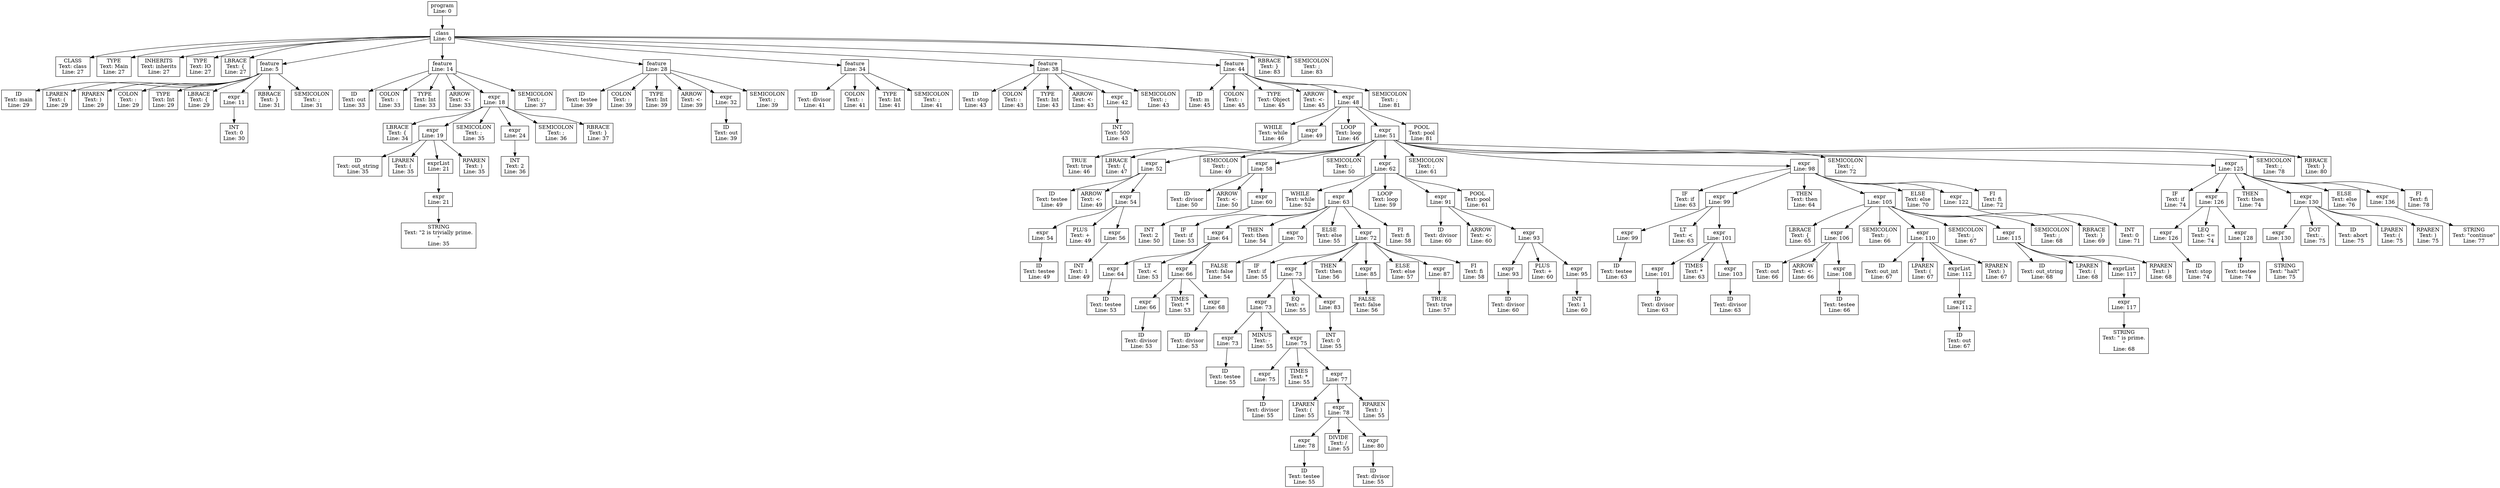 digraph ParseTree {
    node [shape=box];
    0 [label="program\nLine: 0"];
    1 [label="class\nLine: 0"];
    2 [label="CLASS\nText: class\nLine: 27"];
    1 -> 2;
    3 [label="TYPE\nText: Main\nLine: 27"];
    1 -> 3;
    4 [label="INHERITS\nText: inherits\nLine: 27"];
    1 -> 4;
    5 [label="TYPE\nText: IO\nLine: 27"];
    1 -> 5;
    6 [label="LBRACE\nText: {\nLine: 27"];
    1 -> 6;
    7 [label="feature\nLine: 5"];
    8 [label="ID\nText: main\nLine: 29"];
    7 -> 8;
    9 [label="LPAREN\nText: (\nLine: 29"];
    7 -> 9;
    10 [label="RPAREN\nText: )\nLine: 29"];
    7 -> 10;
    11 [label="COLON\nText: :\nLine: 29"];
    7 -> 11;
    12 [label="TYPE\nText: Int\nLine: 29"];
    7 -> 12;
    13 [label="LBRACE\nText: {\nLine: 29"];
    7 -> 13;
    14 [label="expr\nLine: 11"];
    15 [label="INT\nText: 0\nLine: 30"];
    14 -> 15;
    7 -> 14;
    16 [label="RBRACE\nText: }\nLine: 31"];
    7 -> 16;
    17 [label="SEMICOLON\nText: ;\nLine: 31"];
    7 -> 17;
    1 -> 7;
    18 [label="feature\nLine: 14"];
    19 [label="ID\nText: out\nLine: 33"];
    18 -> 19;
    20 [label="COLON\nText: :\nLine: 33"];
    18 -> 20;
    21 [label="TYPE\nText: Int\nLine: 33"];
    18 -> 21;
    22 [label="ARROW\nText: <-\nLine: 33"];
    18 -> 22;
    23 [label="expr\nLine: 18"];
    24 [label="LBRACE\nText: {\nLine: 34"];
    23 -> 24;
    25 [label="expr\nLine: 19"];
    26 [label="ID\nText: out_string\nLine: 35"];
    25 -> 26;
    27 [label="LPAREN\nText: (\nLine: 35"];
    25 -> 27;
    28 [label="exprList\nLine: 21"];
    29 [label="expr\nLine: 21"];
    30 [label="STRING\nText: \"2 is trivially prime.\n\"\nLine: 35"];
    29 -> 30;
    28 -> 29;
    25 -> 28;
    31 [label="RPAREN\nText: )\nLine: 35"];
    25 -> 31;
    23 -> 25;
    32 [label="SEMICOLON\nText: ;\nLine: 35"];
    23 -> 32;
    33 [label="expr\nLine: 24"];
    34 [label="INT\nText: 2\nLine: 36"];
    33 -> 34;
    23 -> 33;
    35 [label="SEMICOLON\nText: ;\nLine: 36"];
    23 -> 35;
    36 [label="RBRACE\nText: }\nLine: 37"];
    23 -> 36;
    18 -> 23;
    37 [label="SEMICOLON\nText: ;\nLine: 37"];
    18 -> 37;
    1 -> 18;
    38 [label="feature\nLine: 28"];
    39 [label="ID\nText: testee\nLine: 39"];
    38 -> 39;
    40 [label="COLON\nText: :\nLine: 39"];
    38 -> 40;
    41 [label="TYPE\nText: Int\nLine: 39"];
    38 -> 41;
    42 [label="ARROW\nText: <-\nLine: 39"];
    38 -> 42;
    43 [label="expr\nLine: 32"];
    44 [label="ID\nText: out\nLine: 39"];
    43 -> 44;
    38 -> 43;
    45 [label="SEMICOLON\nText: ;\nLine: 39"];
    38 -> 45;
    1 -> 38;
    46 [label="feature\nLine: 34"];
    47 [label="ID\nText: divisor\nLine: 41"];
    46 -> 47;
    48 [label="COLON\nText: :\nLine: 41"];
    46 -> 48;
    49 [label="TYPE\nText: Int\nLine: 41"];
    46 -> 49;
    50 [label="SEMICOLON\nText: ;\nLine: 41"];
    46 -> 50;
    1 -> 46;
    51 [label="feature\nLine: 38"];
    52 [label="ID\nText: stop\nLine: 43"];
    51 -> 52;
    53 [label="COLON\nText: :\nLine: 43"];
    51 -> 53;
    54 [label="TYPE\nText: Int\nLine: 43"];
    51 -> 54;
    55 [label="ARROW\nText: <-\nLine: 43"];
    51 -> 55;
    56 [label="expr\nLine: 42"];
    57 [label="INT\nText: 500\nLine: 43"];
    56 -> 57;
    51 -> 56;
    58 [label="SEMICOLON\nText: ;\nLine: 43"];
    51 -> 58;
    1 -> 51;
    59 [label="feature\nLine: 44"];
    60 [label="ID\nText: m\nLine: 45"];
    59 -> 60;
    61 [label="COLON\nText: :\nLine: 45"];
    59 -> 61;
    62 [label="TYPE\nText: Object\nLine: 45"];
    59 -> 62;
    63 [label="ARROW\nText: <-\nLine: 45"];
    59 -> 63;
    64 [label="expr\nLine: 48"];
    65 [label="WHILE\nText: while\nLine: 46"];
    64 -> 65;
    66 [label="expr\nLine: 49"];
    67 [label="TRUE\nText: true\nLine: 46"];
    66 -> 67;
    64 -> 66;
    68 [label="LOOP\nText: loop\nLine: 46"];
    64 -> 68;
    69 [label="expr\nLine: 51"];
    70 [label="LBRACE\nText: {\nLine: 47"];
    69 -> 70;
    71 [label="expr\nLine: 52"];
    72 [label="ID\nText: testee\nLine: 49"];
    71 -> 72;
    73 [label="ARROW\nText: <-\nLine: 49"];
    71 -> 73;
    74 [label="expr\nLine: 54"];
    75 [label="expr\nLine: 54"];
    76 [label="ID\nText: testee\nLine: 49"];
    75 -> 76;
    74 -> 75;
    77 [label="PLUS\nText: +\nLine: 49"];
    74 -> 77;
    78 [label="expr\nLine: 56"];
    79 [label="INT\nText: 1\nLine: 49"];
    78 -> 79;
    74 -> 78;
    71 -> 74;
    69 -> 71;
    80 [label="SEMICOLON\nText: ;\nLine: 49"];
    69 -> 80;
    81 [label="expr\nLine: 58"];
    82 [label="ID\nText: divisor\nLine: 50"];
    81 -> 82;
    83 [label="ARROW\nText: <-\nLine: 50"];
    81 -> 83;
    84 [label="expr\nLine: 60"];
    85 [label="INT\nText: 2\nLine: 50"];
    84 -> 85;
    81 -> 84;
    69 -> 81;
    86 [label="SEMICOLON\nText: ;\nLine: 50"];
    69 -> 86;
    87 [label="expr\nLine: 62"];
    88 [label="WHILE\nText: while\nLine: 52"];
    87 -> 88;
    89 [label="expr\nLine: 63"];
    90 [label="IF\nText: if\nLine: 53"];
    89 -> 90;
    91 [label="expr\nLine: 64"];
    92 [label="expr\nLine: 64"];
    93 [label="ID\nText: testee\nLine: 53"];
    92 -> 93;
    91 -> 92;
    94 [label="LT\nText: <\nLine: 53"];
    91 -> 94;
    95 [label="expr\nLine: 66"];
    96 [label="expr\nLine: 66"];
    97 [label="ID\nText: divisor\nLine: 53"];
    96 -> 97;
    95 -> 96;
    98 [label="TIMES\nText: *\nLine: 53"];
    95 -> 98;
    99 [label="expr\nLine: 68"];
    100 [label="ID\nText: divisor\nLine: 53"];
    99 -> 100;
    95 -> 99;
    91 -> 95;
    89 -> 91;
    101 [label="THEN\nText: then\nLine: 54"];
    89 -> 101;
    102 [label="expr\nLine: 70"];
    103 [label="FALSE\nText: false\nLine: 54"];
    102 -> 103;
    89 -> 102;
    104 [label="ELSE\nText: else\nLine: 55"];
    89 -> 104;
    105 [label="expr\nLine: 72"];
    106 [label="IF\nText: if\nLine: 55"];
    105 -> 106;
    107 [label="expr\nLine: 73"];
    108 [label="expr\nLine: 73"];
    109 [label="expr\nLine: 73"];
    110 [label="ID\nText: testee\nLine: 55"];
    109 -> 110;
    108 -> 109;
    111 [label="MINUS\nText: -\nLine: 55"];
    108 -> 111;
    112 [label="expr\nLine: 75"];
    113 [label="expr\nLine: 75"];
    114 [label="ID\nText: divisor\nLine: 55"];
    113 -> 114;
    112 -> 113;
    115 [label="TIMES\nText: *\nLine: 55"];
    112 -> 115;
    116 [label="expr\nLine: 77"];
    117 [label="LPAREN\nText: (\nLine: 55"];
    116 -> 117;
    118 [label="expr\nLine: 78"];
    119 [label="expr\nLine: 78"];
    120 [label="ID\nText: testee\nLine: 55"];
    119 -> 120;
    118 -> 119;
    121 [label="DIVIDE\nText: /\nLine: 55"];
    118 -> 121;
    122 [label="expr\nLine: 80"];
    123 [label="ID\nText: divisor\nLine: 55"];
    122 -> 123;
    118 -> 122;
    116 -> 118;
    124 [label="RPAREN\nText: )\nLine: 55"];
    116 -> 124;
    112 -> 116;
    108 -> 112;
    107 -> 108;
    125 [label="EQ\nText: =\nLine: 55"];
    107 -> 125;
    126 [label="expr\nLine: 83"];
    127 [label="INT\nText: 0\nLine: 55"];
    126 -> 127;
    107 -> 126;
    105 -> 107;
    128 [label="THEN\nText: then\nLine: 56"];
    105 -> 128;
    129 [label="expr\nLine: 85"];
    130 [label="FALSE\nText: false\nLine: 56"];
    129 -> 130;
    105 -> 129;
    131 [label="ELSE\nText: else\nLine: 57"];
    105 -> 131;
    132 [label="expr\nLine: 87"];
    133 [label="TRUE\nText: true\nLine: 57"];
    132 -> 133;
    105 -> 132;
    134 [label="FI\nText: fi\nLine: 58"];
    105 -> 134;
    89 -> 105;
    135 [label="FI\nText: fi\nLine: 58"];
    89 -> 135;
    87 -> 89;
    136 [label="LOOP\nText: loop\nLine: 59"];
    87 -> 136;
    137 [label="expr\nLine: 91"];
    138 [label="ID\nText: divisor\nLine: 60"];
    137 -> 138;
    139 [label="ARROW\nText: <-\nLine: 60"];
    137 -> 139;
    140 [label="expr\nLine: 93"];
    141 [label="expr\nLine: 93"];
    142 [label="ID\nText: divisor\nLine: 60"];
    141 -> 142;
    140 -> 141;
    143 [label="PLUS\nText: +\nLine: 60"];
    140 -> 143;
    144 [label="expr\nLine: 95"];
    145 [label="INT\nText: 1\nLine: 60"];
    144 -> 145;
    140 -> 144;
    137 -> 140;
    87 -> 137;
    146 [label="POOL\nText: pool\nLine: 61"];
    87 -> 146;
    69 -> 87;
    147 [label="SEMICOLON\nText: ;\nLine: 61"];
    69 -> 147;
    148 [label="expr\nLine: 98"];
    149 [label="IF\nText: if\nLine: 63"];
    148 -> 149;
    150 [label="expr\nLine: 99"];
    151 [label="expr\nLine: 99"];
    152 [label="ID\nText: testee\nLine: 63"];
    151 -> 152;
    150 -> 151;
    153 [label="LT\nText: <\nLine: 63"];
    150 -> 153;
    154 [label="expr\nLine: 101"];
    155 [label="expr\nLine: 101"];
    156 [label="ID\nText: divisor\nLine: 63"];
    155 -> 156;
    154 -> 155;
    157 [label="TIMES\nText: *\nLine: 63"];
    154 -> 157;
    158 [label="expr\nLine: 103"];
    159 [label="ID\nText: divisor\nLine: 63"];
    158 -> 159;
    154 -> 158;
    150 -> 154;
    148 -> 150;
    160 [label="THEN\nText: then\nLine: 64"];
    148 -> 160;
    161 [label="expr\nLine: 105"];
    162 [label="LBRACE\nText: {\nLine: 65"];
    161 -> 162;
    163 [label="expr\nLine: 106"];
    164 [label="ID\nText: out\nLine: 66"];
    163 -> 164;
    165 [label="ARROW\nText: <-\nLine: 66"];
    163 -> 165;
    166 [label="expr\nLine: 108"];
    167 [label="ID\nText: testee\nLine: 66"];
    166 -> 167;
    163 -> 166;
    161 -> 163;
    168 [label="SEMICOLON\nText: ;\nLine: 66"];
    161 -> 168;
    169 [label="expr\nLine: 110"];
    170 [label="ID\nText: out_int\nLine: 67"];
    169 -> 170;
    171 [label="LPAREN\nText: (\nLine: 67"];
    169 -> 171;
    172 [label="exprList\nLine: 112"];
    173 [label="expr\nLine: 112"];
    174 [label="ID\nText: out\nLine: 67"];
    173 -> 174;
    172 -> 173;
    169 -> 172;
    175 [label="RPAREN\nText: )\nLine: 67"];
    169 -> 175;
    161 -> 169;
    176 [label="SEMICOLON\nText: ;\nLine: 67"];
    161 -> 176;
    177 [label="expr\nLine: 115"];
    178 [label="ID\nText: out_string\nLine: 68"];
    177 -> 178;
    179 [label="LPAREN\nText: (\nLine: 68"];
    177 -> 179;
    180 [label="exprList\nLine: 117"];
    181 [label="expr\nLine: 117"];
    182 [label="STRING\nText: \" is prime.\n\"\nLine: 68"];
    181 -> 182;
    180 -> 181;
    177 -> 180;
    183 [label="RPAREN\nText: )\nLine: 68"];
    177 -> 183;
    161 -> 177;
    184 [label="SEMICOLON\nText: ;\nLine: 68"];
    161 -> 184;
    185 [label="RBRACE\nText: }\nLine: 69"];
    161 -> 185;
    148 -> 161;
    186 [label="ELSE\nText: else\nLine: 70"];
    148 -> 186;
    187 [label="expr\nLine: 122"];
    188 [label="INT\nText: 0\nLine: 71"];
    187 -> 188;
    148 -> 187;
    189 [label="FI\nText: fi\nLine: 72"];
    148 -> 189;
    69 -> 148;
    190 [label="SEMICOLON\nText: ;\nLine: 72"];
    69 -> 190;
    191 [label="expr\nLine: 125"];
    192 [label="IF\nText: if\nLine: 74"];
    191 -> 192;
    193 [label="expr\nLine: 126"];
    194 [label="expr\nLine: 126"];
    195 [label="ID\nText: stop\nLine: 74"];
    194 -> 195;
    193 -> 194;
    196 [label="LEQ\nText: <=\nLine: 74"];
    193 -> 196;
    197 [label="expr\nLine: 128"];
    198 [label="ID\nText: testee\nLine: 74"];
    197 -> 198;
    193 -> 197;
    191 -> 193;
    199 [label="THEN\nText: then\nLine: 74"];
    191 -> 199;
    200 [label="expr\nLine: 130"];
    201 [label="expr\nLine: 130"];
    202 [label="STRING\nText: \"halt\"\nLine: 75"];
    201 -> 202;
    200 -> 201;
    203 [label="DOT\nText: .\nLine: 75"];
    200 -> 203;
    204 [label="ID\nText: abort\nLine: 75"];
    200 -> 204;
    205 [label="LPAREN\nText: (\nLine: 75"];
    200 -> 205;
    206 [label="RPAREN\nText: )\nLine: 75"];
    200 -> 206;
    191 -> 200;
    207 [label="ELSE\nText: else\nLine: 76"];
    191 -> 207;
    208 [label="expr\nLine: 136"];
    209 [label="STRING\nText: \"continue\"\nLine: 77"];
    208 -> 209;
    191 -> 208;
    210 [label="FI\nText: fi\nLine: 78"];
    191 -> 210;
    69 -> 191;
    211 [label="SEMICOLON\nText: ;\nLine: 78"];
    69 -> 211;
    212 [label="RBRACE\nText: }\nLine: 80"];
    69 -> 212;
    64 -> 69;
    213 [label="POOL\nText: pool\nLine: 81"];
    64 -> 213;
    59 -> 64;
    214 [label="SEMICOLON\nText: ;\nLine: 81"];
    59 -> 214;
    1 -> 59;
    215 [label="RBRACE\nText: }\nLine: 83"];
    1 -> 215;
    216 [label="SEMICOLON\nText: ;\nLine: 83"];
    1 -> 216;
    0 -> 1;
}

